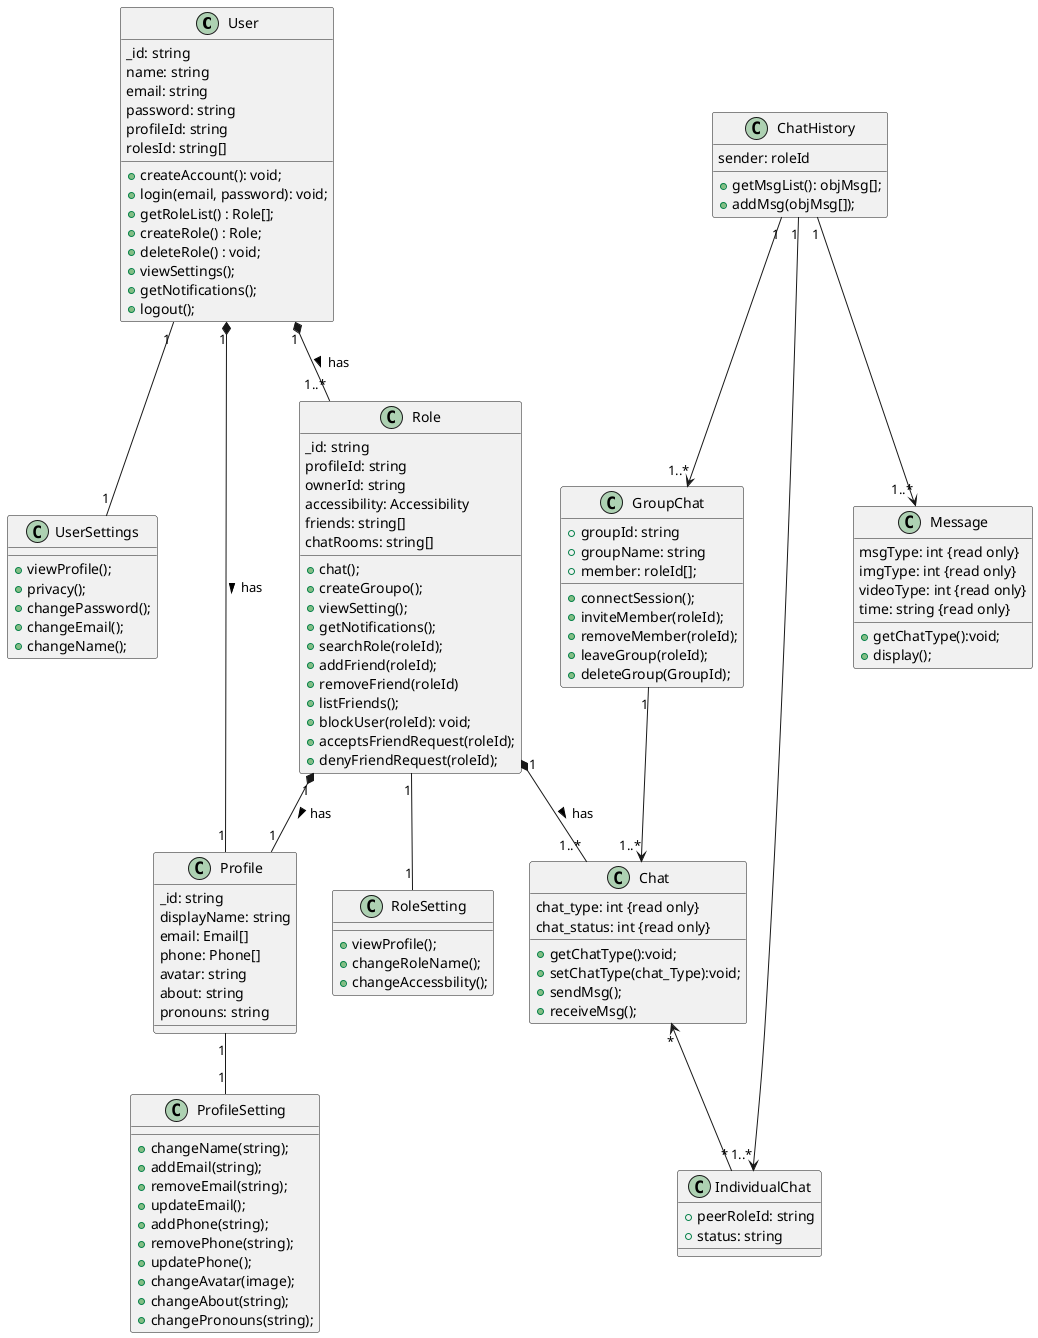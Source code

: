 @startuml
class User {
    _id: string
    name: string
    email: string
    password: string
    profileId: string
    rolesId: string[]

    +createAccount(): void;
    +login(email, password): void;
    +getRoleList() : Role[];
    +createRole() : Role;
    +deleteRole() : void;
    +viewSettings();
    +getNotifications();
    +logout();
}
class  UserSettings {
  +viewProfile();
  +privacy();
  +changePassword();
  +changeEmail();
  +changeName();
}

class Role {
    _id: string
    profileId: string
    ownerId: string
    accessibility: Accessibility
    friends: string[]
    chatRooms: string[]

    +chat();
    +createGroupo();
    +viewSetting();
    +getNotifications();
    +searchRole(roleId);
    +addFriend(roleId);
    +removeFriend(roleId)
    +listFriends();
    +blockUser(roleId): void;
    +acceptsFriendRequest(roleId);
    +denyFriendRequest(roleId);
}

class RoleSetting{
  +viewProfile();
  +changeRoleName();
  +changeAccessbility();
}

class Profile {
    _id: string
    displayName: string
    email: Email[]
    phone: Phone[]
    avatar: string
    about: string
    pronouns: string
}
class ProfileSetting{
  +changeName(string);
  +addEmail(string);
  +removeEmail(string);
  +updateEmail();
  +addPhone(string);
  +removePhone(string);
  +updatePhone();
  +changeAvatar(image);
  +changeAbout(string);
  +changePronouns(string);
}

class Chat{
  chat_type: int {read only}
  chat_status: int {read only}
  +getChatType():void;
  +setChatType(chat_Type):void;
  +sendMsg();
  +receiveMsg();
}

class IndividualChat{
  +peerRoleId: string
  +status: string
}

class GroupChat{
  +groupId: string
  +groupName: string
  +member: roleId[];

  +connectSession();
  +inviteMember(roleId);
  +removeMember(roleId);
  +leaveGroup(roleId);
  +deleteGroup(GroupId);
}

class ChatHistory{
  sender: roleId
  +getMsgList(): objMsg[];
  +addMsg(objMsg[]);
}

class Message{
  msgType: int {read only}
  imgType: int {read only}
  videoType: int {read only}
  time: string {read only}
  +getChatType():void;
  +display();
}

GroupChat "1" --> "1..*" Chat
ChatHistory "1" --> "1..*" GroupChat
ChatHistory "1" --> "1..*" IndividualChat
ChatHistory "1" --> "1..*" Message
Role "1" *-- "1..*" Chat : has >
Chat "*" <-- "*" IndividualChat
User "1" *-- "1..*" Role : has >
User "1" *-- "1" Profile : has >
Role "1" *-- "1" Profile : has >

User "1" -- "1" UserSettings 
Role "1" -- "1" RoleSetting 
Profile "1" -- "1" ProfileSetting 

@enduml
